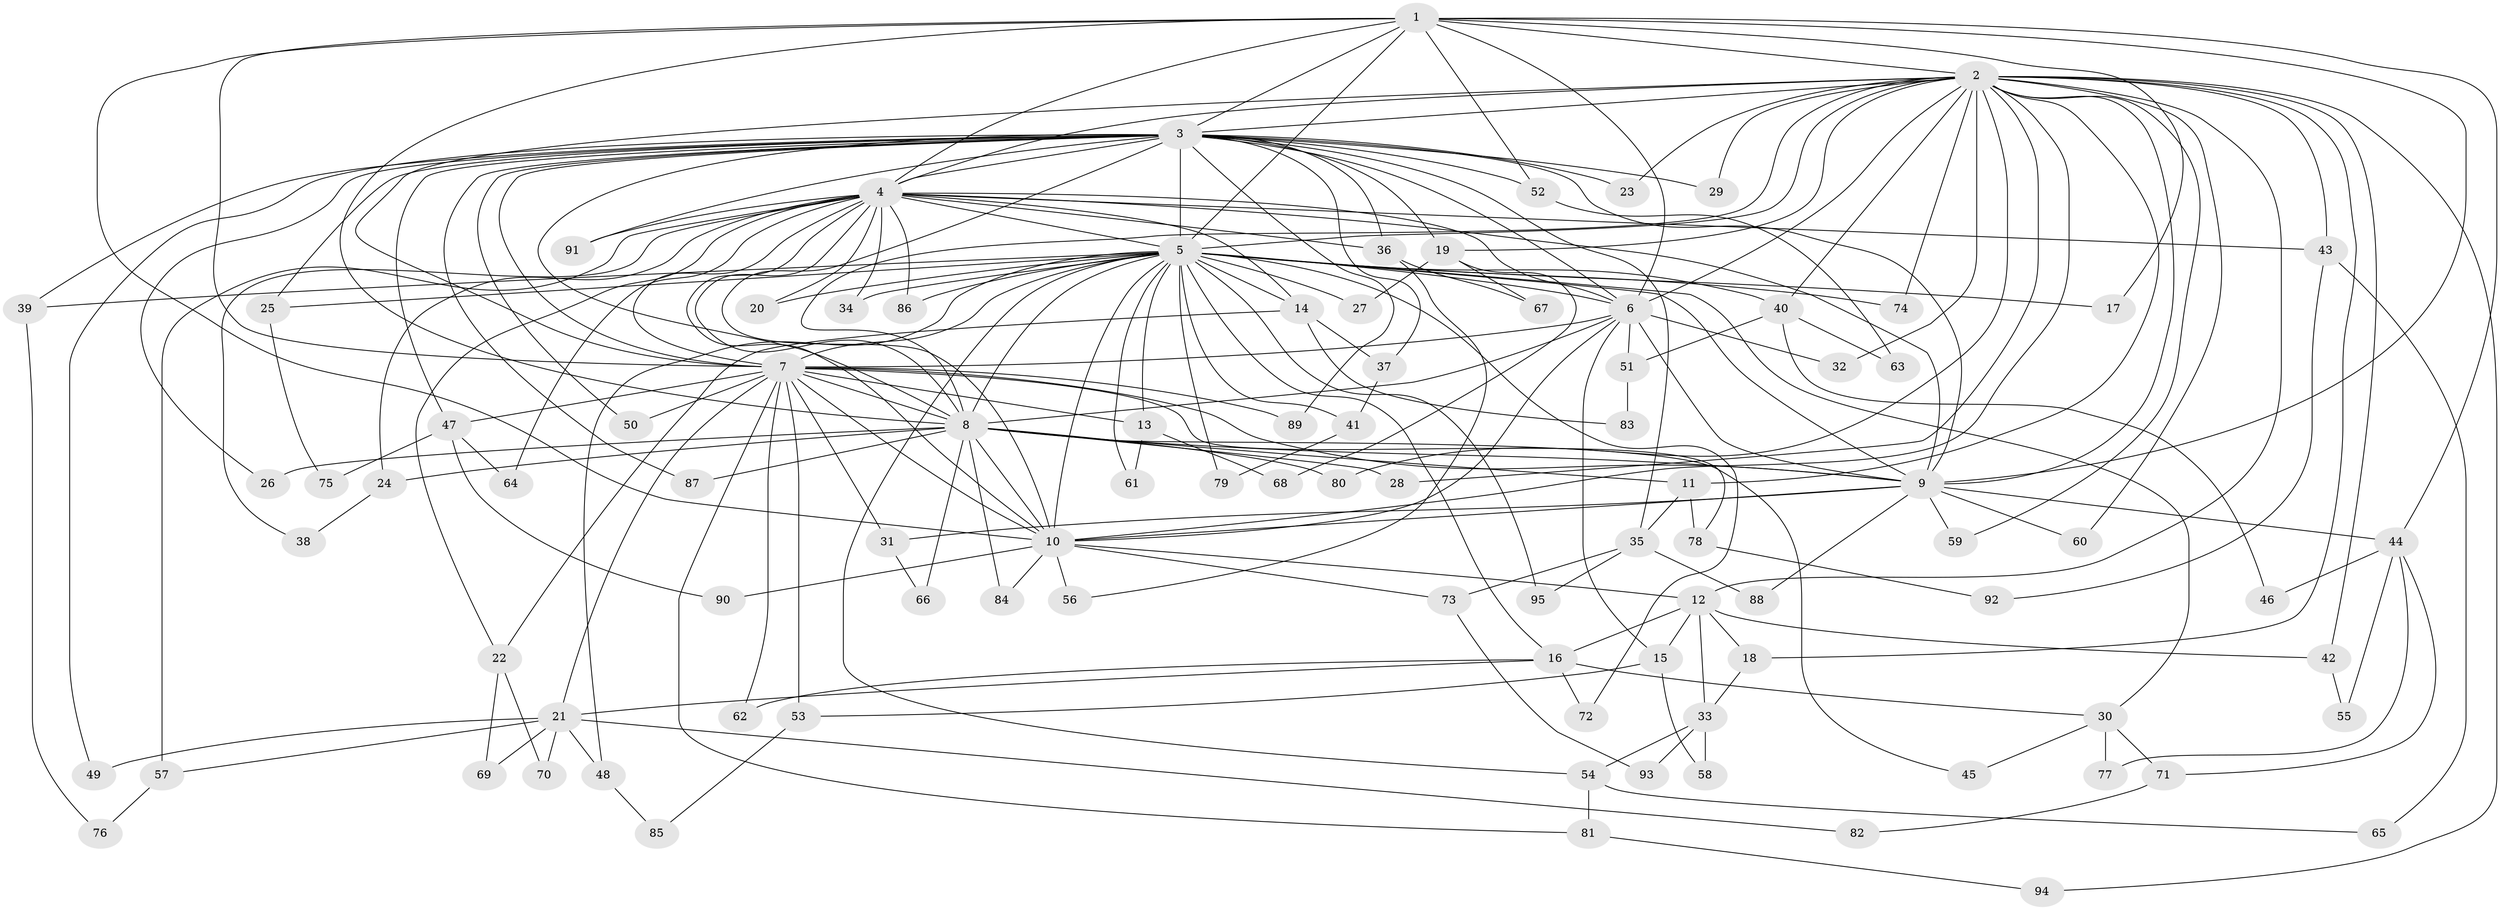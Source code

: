 // coarse degree distribution, {14: 0.014705882352941176, 20: 0.014705882352941176, 22: 0.014705882352941176, 17: 0.014705882352941176, 34: 0.014705882352941176, 10: 0.014705882352941176, 15: 0.014705882352941176, 11: 0.014705882352941176, 8: 0.029411764705882353, 2: 0.4411764705882353, 5: 0.10294117647058823, 3: 0.23529411764705882, 6: 0.014705882352941176, 4: 0.058823529411764705}
// Generated by graph-tools (version 1.1) at 2025/41/03/06/25 10:41:34]
// undirected, 95 vertices, 215 edges
graph export_dot {
graph [start="1"]
  node [color=gray90,style=filled];
  1;
  2;
  3;
  4;
  5;
  6;
  7;
  8;
  9;
  10;
  11;
  12;
  13;
  14;
  15;
  16;
  17;
  18;
  19;
  20;
  21;
  22;
  23;
  24;
  25;
  26;
  27;
  28;
  29;
  30;
  31;
  32;
  33;
  34;
  35;
  36;
  37;
  38;
  39;
  40;
  41;
  42;
  43;
  44;
  45;
  46;
  47;
  48;
  49;
  50;
  51;
  52;
  53;
  54;
  55;
  56;
  57;
  58;
  59;
  60;
  61;
  62;
  63;
  64;
  65;
  66;
  67;
  68;
  69;
  70;
  71;
  72;
  73;
  74;
  75;
  76;
  77;
  78;
  79;
  80;
  81;
  82;
  83;
  84;
  85;
  86;
  87;
  88;
  89;
  90;
  91;
  92;
  93;
  94;
  95;
  1 -- 2;
  1 -- 3;
  1 -- 4;
  1 -- 5;
  1 -- 6;
  1 -- 7;
  1 -- 8;
  1 -- 9;
  1 -- 10;
  1 -- 17;
  1 -- 44;
  1 -- 52;
  2 -- 3;
  2 -- 4;
  2 -- 5;
  2 -- 6;
  2 -- 7;
  2 -- 8;
  2 -- 9;
  2 -- 10;
  2 -- 11;
  2 -- 12;
  2 -- 18;
  2 -- 19;
  2 -- 23;
  2 -- 28;
  2 -- 29;
  2 -- 32;
  2 -- 40;
  2 -- 42;
  2 -- 43;
  2 -- 59;
  2 -- 60;
  2 -- 74;
  2 -- 80;
  2 -- 94;
  3 -- 4;
  3 -- 5;
  3 -- 6;
  3 -- 7;
  3 -- 8;
  3 -- 9;
  3 -- 10;
  3 -- 19;
  3 -- 23;
  3 -- 25;
  3 -- 26;
  3 -- 29;
  3 -- 35;
  3 -- 36;
  3 -- 37;
  3 -- 39;
  3 -- 47;
  3 -- 49;
  3 -- 50;
  3 -- 52;
  3 -- 87;
  3 -- 89;
  3 -- 91;
  4 -- 5;
  4 -- 6;
  4 -- 7;
  4 -- 8;
  4 -- 9;
  4 -- 10;
  4 -- 14;
  4 -- 20;
  4 -- 22;
  4 -- 24;
  4 -- 34;
  4 -- 36;
  4 -- 38;
  4 -- 43;
  4 -- 57;
  4 -- 64;
  4 -- 86;
  4 -- 91;
  5 -- 6;
  5 -- 7;
  5 -- 8;
  5 -- 9;
  5 -- 10;
  5 -- 13;
  5 -- 14;
  5 -- 16;
  5 -- 17;
  5 -- 20;
  5 -- 25;
  5 -- 27;
  5 -- 30;
  5 -- 34;
  5 -- 39;
  5 -- 40;
  5 -- 41;
  5 -- 48;
  5 -- 54;
  5 -- 61;
  5 -- 72;
  5 -- 74;
  5 -- 79;
  5 -- 86;
  5 -- 95;
  6 -- 7;
  6 -- 8;
  6 -- 9;
  6 -- 10;
  6 -- 15;
  6 -- 32;
  6 -- 51;
  7 -- 8;
  7 -- 9;
  7 -- 10;
  7 -- 13;
  7 -- 21;
  7 -- 31;
  7 -- 47;
  7 -- 50;
  7 -- 53;
  7 -- 62;
  7 -- 78;
  7 -- 81;
  7 -- 89;
  8 -- 9;
  8 -- 10;
  8 -- 11;
  8 -- 24;
  8 -- 26;
  8 -- 28;
  8 -- 45;
  8 -- 66;
  8 -- 80;
  8 -- 84;
  8 -- 87;
  9 -- 10;
  9 -- 31;
  9 -- 44;
  9 -- 59;
  9 -- 60;
  9 -- 88;
  10 -- 12;
  10 -- 56;
  10 -- 73;
  10 -- 84;
  10 -- 90;
  11 -- 35;
  11 -- 78;
  12 -- 15;
  12 -- 16;
  12 -- 18;
  12 -- 33;
  12 -- 42;
  13 -- 61;
  13 -- 68;
  14 -- 22;
  14 -- 37;
  14 -- 83;
  15 -- 53;
  15 -- 58;
  16 -- 21;
  16 -- 30;
  16 -- 62;
  16 -- 72;
  18 -- 33;
  19 -- 27;
  19 -- 67;
  19 -- 68;
  21 -- 48;
  21 -- 49;
  21 -- 57;
  21 -- 69;
  21 -- 70;
  21 -- 82;
  22 -- 69;
  22 -- 70;
  24 -- 38;
  25 -- 75;
  30 -- 45;
  30 -- 71;
  30 -- 77;
  31 -- 66;
  33 -- 54;
  33 -- 58;
  33 -- 93;
  35 -- 73;
  35 -- 88;
  35 -- 95;
  36 -- 56;
  36 -- 67;
  37 -- 41;
  39 -- 76;
  40 -- 46;
  40 -- 51;
  40 -- 63;
  41 -- 79;
  42 -- 55;
  43 -- 65;
  43 -- 92;
  44 -- 46;
  44 -- 55;
  44 -- 71;
  44 -- 77;
  47 -- 64;
  47 -- 75;
  47 -- 90;
  48 -- 85;
  51 -- 83;
  52 -- 63;
  53 -- 85;
  54 -- 65;
  54 -- 81;
  57 -- 76;
  71 -- 82;
  73 -- 93;
  78 -- 92;
  81 -- 94;
}
